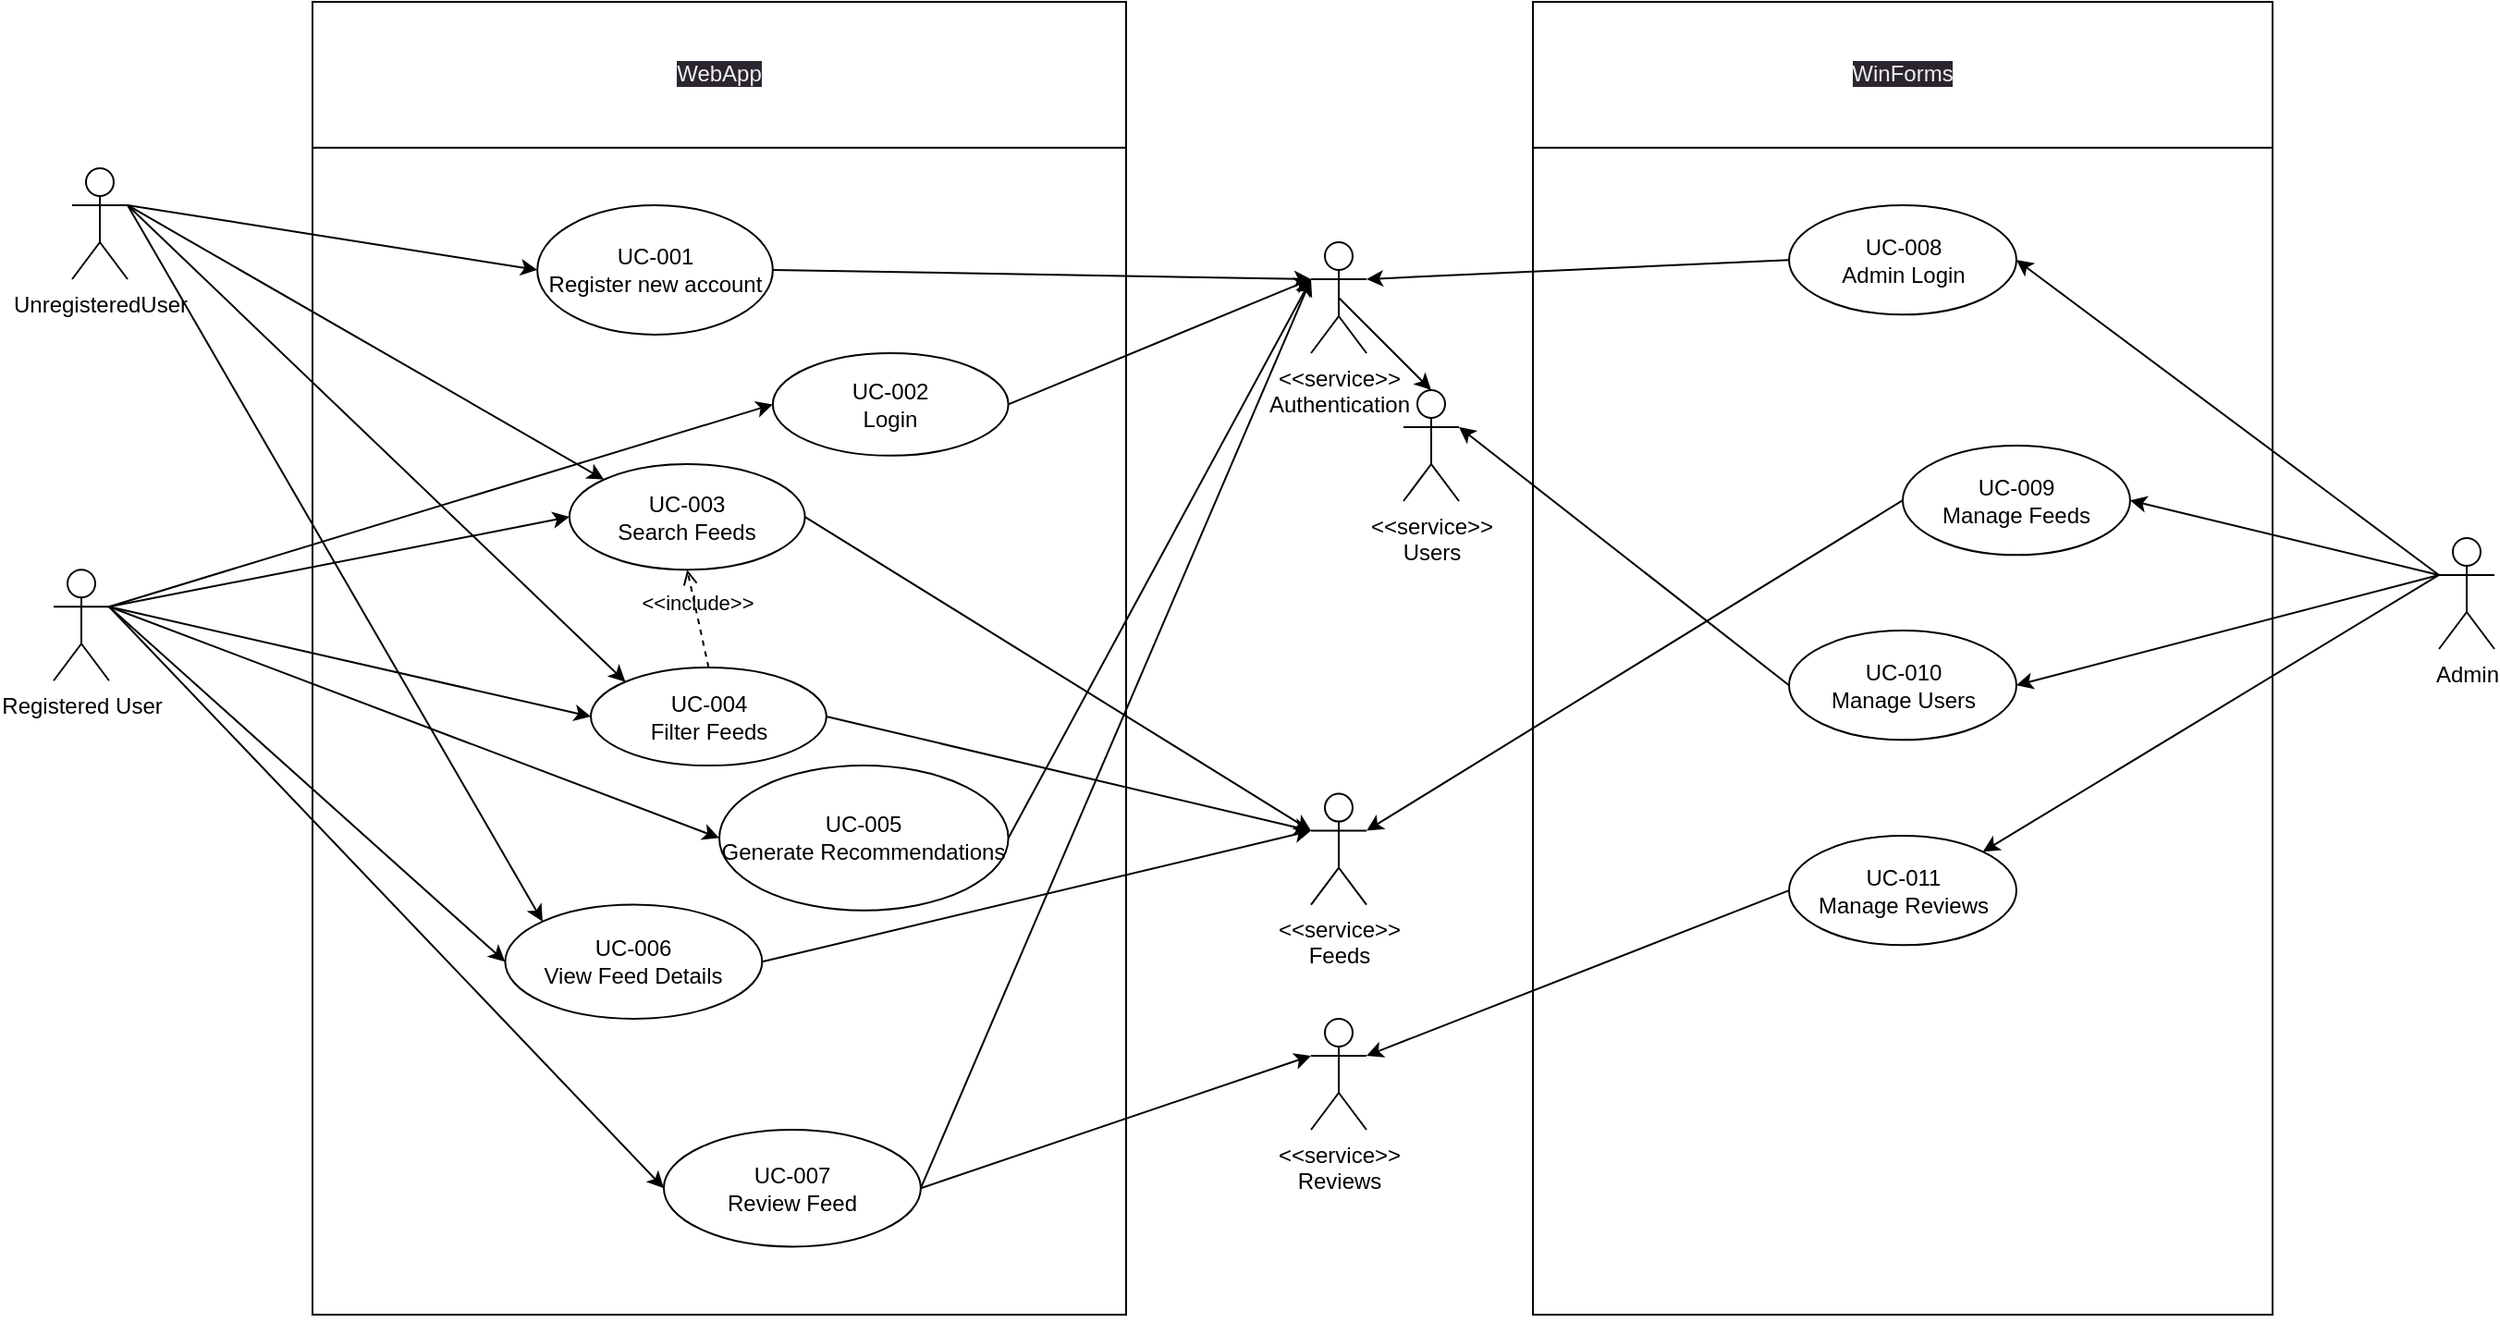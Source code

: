 <mxfile>
    <diagram id="KIWzhIZNDbFlJILCga7g" name="Page-1">
        <mxGraphModel dx="2149" dy="974" grid="1" gridSize="10" guides="1" tooltips="1" connect="1" arrows="1" fold="1" page="1" pageScale="1" pageWidth="850" pageHeight="1100" math="0" shadow="0">
            <root>
                <mxCell id="0"/>
                <mxCell id="1" parent="0"/>
                <mxCell id="22" value="" style="group" vertex="1" connectable="0" parent="1">
                    <mxGeometry x="190" y="50" width="440" height="710" as="geometry"/>
                </mxCell>
                <mxCell id="23" value="" style="whiteSpace=wrap;html=1;fillColor=none;movable=1;resizable=1;rotatable=1;deletable=1;editable=1;connectable=1;" vertex="1" parent="22">
                    <mxGeometry y="-10" width="440.0" height="710.0" as="geometry"/>
                </mxCell>
                <mxCell id="24" value="&lt;span style=&quot;color: rgb(240, 240, 240); font-family: Helvetica; font-size: 12px; font-style: normal; font-variant-ligatures: normal; font-variant-caps: normal; font-weight: 400; letter-spacing: normal; orphans: 2; text-align: center; text-indent: 0px; text-transform: none; widows: 2; word-spacing: 0px; -webkit-text-stroke-width: 0px; background-color: rgb(42, 37, 47); text-decoration-thickness: initial; text-decoration-style: initial; text-decoration-color: initial; float: none; display: inline !important;&quot;&gt;WebApp&lt;/span&gt;" style="whiteSpace=wrap;html=1;fillColor=none;" vertex="1" parent="22">
                    <mxGeometry y="-10" width="440.0" height="78.889" as="geometry"/>
                </mxCell>
                <mxCell id="8" value="UC-001&lt;br&gt;Register new account" style="ellipse;whiteSpace=wrap;html=1;" vertex="1" parent="22">
                    <mxGeometry x="121.579" y="100" width="127.368" height="70" as="geometry"/>
                </mxCell>
                <mxCell id="35" value="UC-005&lt;br&gt;Generate Recommendations" style="ellipse;whiteSpace=wrap;html=1;" vertex="1" parent="22">
                    <mxGeometry x="219.999" y="403.05" width="156.316" height="78.31" as="geometry"/>
                </mxCell>
                <mxCell id="36" value="UC-006&lt;br&gt;View Feed Details" style="ellipse;whiteSpace=wrap;html=1;" vertex="1" parent="22">
                    <mxGeometry x="104.211" y="478.31" width="138.947" height="61.69" as="geometry"/>
                </mxCell>
                <mxCell id="37" value="UC-007&lt;br&gt;Review Feed" style="ellipse;whiteSpace=wrap;html=1;" vertex="1" parent="22">
                    <mxGeometry x="189.996" y="600" width="138.947" height="63.22" as="geometry"/>
                </mxCell>
                <mxCell id="40" value="UC-002&lt;br&gt;Login" style="ellipse;whiteSpace=wrap;html=1;" vertex="1" parent="22">
                    <mxGeometry x="248.947" y="180" width="127.368" height="55.42" as="geometry"/>
                </mxCell>
                <mxCell id="41" value="UC-003&lt;br&gt;Search Feeds" style="ellipse;whiteSpace=wrap;html=1;" vertex="1" parent="22">
                    <mxGeometry x="138.947" y="240" width="127.368" height="57.12" as="geometry"/>
                </mxCell>
                <mxCell id="42" value="UC-004&lt;br&gt;Filter Feeds" style="ellipse;whiteSpace=wrap;html=1;" vertex="1" parent="22">
                    <mxGeometry x="150.526" y="350" width="127.368" height="53.05" as="geometry"/>
                </mxCell>
                <mxCell id="54" value="&amp;lt;&amp;lt;include&amp;gt;&amp;gt;" style="html=1;verticalAlign=bottom;labelBackgroundColor=none;endArrow=open;endFill=0;dashed=1;exitX=0.5;exitY=0;exitDx=0;exitDy=0;entryX=0.5;entryY=1;entryDx=0;entryDy=0;" edge="1" parent="22" source="42" target="41">
                    <mxGeometry width="160" relative="1" as="geometry">
                        <mxPoint x="416.842" y="350" as="sourcePoint"/>
                        <mxPoint x="602.105" y="350" as="targetPoint"/>
                    </mxGeometry>
                </mxCell>
                <mxCell id="21" value="" style="group" vertex="1" connectable="0" parent="1">
                    <mxGeometry x="850" y="40" width="400" height="710" as="geometry"/>
                </mxCell>
                <mxCell id="12" value="" style="whiteSpace=wrap;html=1;fillColor=none;movable=1;resizable=1;rotatable=1;deletable=1;editable=1;connectable=1;" vertex="1" parent="21">
                    <mxGeometry width="400.0" height="710" as="geometry"/>
                </mxCell>
                <mxCell id="15" value="&lt;span style=&quot;color: rgb(240, 240, 240); font-family: Helvetica; font-size: 12px; font-style: normal; font-variant-ligatures: normal; font-variant-caps: normal; font-weight: 400; letter-spacing: normal; orphans: 2; text-align: center; text-indent: 0px; text-transform: none; widows: 2; word-spacing: 0px; -webkit-text-stroke-width: 0px; background-color: rgb(42, 37, 47); text-decoration-thickness: initial; text-decoration-style: initial; text-decoration-color: initial; float: none; display: inline !important;&quot;&gt;WinForms&lt;/span&gt;" style="whiteSpace=wrap;html=1;fillColor=none;" vertex="1" parent="21">
                    <mxGeometry width="400.0" height="78.889" as="geometry"/>
                </mxCell>
                <mxCell id="67" value="UC-008&lt;br&gt;Admin Login" style="ellipse;whiteSpace=wrap;html=1;" vertex="1" parent="21">
                    <mxGeometry x="138.51" y="110.001" width="122.97" height="59.167" as="geometry"/>
                </mxCell>
                <mxCell id="72" value="UC-009&lt;br&gt;Manage Feeds" style="ellipse;whiteSpace=wrap;html=1;" vertex="1" parent="21">
                    <mxGeometry x="200" y="240.002" width="122.97" height="59.167" as="geometry"/>
                </mxCell>
                <mxCell id="73" value="UC-010&lt;br&gt;Manage Users" style="ellipse;whiteSpace=wrap;html=1;" vertex="1" parent="21">
                    <mxGeometry x="138.51" y="340.001" width="122.97" height="59.167" as="geometry"/>
                </mxCell>
                <mxCell id="74" value="UC-011&lt;br&gt;Manage Reviews" style="ellipse;whiteSpace=wrap;html=1;" vertex="1" parent="21">
                    <mxGeometry x="138.51" y="451.001" width="122.97" height="59.167" as="geometry"/>
                </mxCell>
                <mxCell id="75" style="edgeStyle=none;html=1;exitX=0;exitY=0.333;exitDx=0;exitDy=0;exitPerimeter=0;entryX=1;entryY=0.5;entryDx=0;entryDy=0;" edge="1" parent="1" source="7" target="67">
                    <mxGeometry relative="1" as="geometry"/>
                </mxCell>
                <mxCell id="77" style="edgeStyle=none;html=1;exitX=0;exitY=0.333;exitDx=0;exitDy=0;exitPerimeter=0;entryX=1;entryY=0.5;entryDx=0;entryDy=0;" edge="1" parent="1" source="7" target="72">
                    <mxGeometry relative="1" as="geometry"/>
                </mxCell>
                <mxCell id="78" style="edgeStyle=none;html=1;exitX=0;exitY=0.333;exitDx=0;exitDy=0;exitPerimeter=0;entryX=1;entryY=0.5;entryDx=0;entryDy=0;" edge="1" parent="1" source="7" target="73">
                    <mxGeometry relative="1" as="geometry"/>
                </mxCell>
                <mxCell id="79" style="edgeStyle=none;html=1;exitX=0;exitY=0.333;exitDx=0;exitDy=0;exitPerimeter=0;entryX=1;entryY=0;entryDx=0;entryDy=0;" edge="1" parent="1" source="7" target="74">
                    <mxGeometry relative="1" as="geometry"/>
                </mxCell>
                <mxCell id="7" value="Admin" style="shape=umlActor;verticalLabelPosition=bottom;verticalAlign=top;html=1;" vertex="1" parent="1">
                    <mxGeometry x="1340" y="330" width="30" height="60" as="geometry"/>
                </mxCell>
                <mxCell id="44" style="edgeStyle=none;html=1;exitX=1;exitY=0.333;exitDx=0;exitDy=0;exitPerimeter=0;entryX=0;entryY=0.5;entryDx=0;entryDy=0;" edge="1" parent="1" source="25" target="8">
                    <mxGeometry relative="1" as="geometry"/>
                </mxCell>
                <mxCell id="45" style="edgeStyle=none;html=1;exitX=1;exitY=0.333;exitDx=0;exitDy=0;exitPerimeter=0;entryX=0;entryY=0;entryDx=0;entryDy=0;" edge="1" parent="1" source="25" target="41">
                    <mxGeometry relative="1" as="geometry"/>
                </mxCell>
                <mxCell id="46" style="edgeStyle=none;html=1;exitX=1;exitY=0.333;exitDx=0;exitDy=0;exitPerimeter=0;entryX=0;entryY=0;entryDx=0;entryDy=0;" edge="1" parent="1" source="25" target="42">
                    <mxGeometry relative="1" as="geometry"/>
                </mxCell>
                <mxCell id="47" style="edgeStyle=none;html=1;exitX=1;exitY=0.333;exitDx=0;exitDy=0;exitPerimeter=0;entryX=0;entryY=0;entryDx=0;entryDy=0;" edge="1" parent="1" source="25" target="36">
                    <mxGeometry relative="1" as="geometry"/>
                </mxCell>
                <mxCell id="25" value="UnregisteredUser" style="shape=umlActor;verticalLabelPosition=bottom;verticalAlign=top;html=1;" vertex="1" parent="1">
                    <mxGeometry x="60" y="130" width="30" height="60" as="geometry"/>
                </mxCell>
                <mxCell id="48" style="edgeStyle=none;html=1;exitX=1;exitY=0.333;exitDx=0;exitDy=0;exitPerimeter=0;entryX=0;entryY=0.5;entryDx=0;entryDy=0;" edge="1" parent="1" source="26" target="40">
                    <mxGeometry relative="1" as="geometry"/>
                </mxCell>
                <mxCell id="49" style="edgeStyle=none;html=1;exitX=1;exitY=0.333;exitDx=0;exitDy=0;exitPerimeter=0;entryX=0;entryY=0.5;entryDx=0;entryDy=0;" edge="1" parent="1" source="26" target="35">
                    <mxGeometry relative="1" as="geometry"/>
                </mxCell>
                <mxCell id="50" style="edgeStyle=none;html=1;exitX=1;exitY=0.333;exitDx=0;exitDy=0;exitPerimeter=0;entryX=0;entryY=0.5;entryDx=0;entryDy=0;" edge="1" parent="1" source="26" target="41">
                    <mxGeometry relative="1" as="geometry"/>
                </mxCell>
                <mxCell id="51" style="edgeStyle=none;html=1;exitX=1;exitY=0.333;exitDx=0;exitDy=0;exitPerimeter=0;entryX=0;entryY=0.5;entryDx=0;entryDy=0;" edge="1" parent="1" source="26" target="42">
                    <mxGeometry relative="1" as="geometry"/>
                </mxCell>
                <mxCell id="52" style="edgeStyle=none;html=1;exitX=1;exitY=0.333;exitDx=0;exitDy=0;exitPerimeter=0;entryX=0;entryY=0.5;entryDx=0;entryDy=0;" edge="1" parent="1" source="26" target="36">
                    <mxGeometry relative="1" as="geometry"/>
                </mxCell>
                <mxCell id="53" style="edgeStyle=none;html=1;exitX=1;exitY=0.333;exitDx=0;exitDy=0;exitPerimeter=0;entryX=0;entryY=0.5;entryDx=0;entryDy=0;" edge="1" parent="1" source="26" target="37">
                    <mxGeometry relative="1" as="geometry"/>
                </mxCell>
                <mxCell id="26" value="Registered User" style="shape=umlActor;verticalLabelPosition=bottom;verticalAlign=top;html=1;" vertex="1" parent="1">
                    <mxGeometry x="50" y="347.12" width="30" height="60" as="geometry"/>
                </mxCell>
                <mxCell id="83" style="edgeStyle=none;html=1;exitX=0.5;exitY=0.5;exitDx=0;exitDy=0;exitPerimeter=0;entryX=0.5;entryY=0;entryDx=0;entryDy=0;entryPerimeter=0;" edge="1" parent="1" source="56" target="82">
                    <mxGeometry relative="1" as="geometry"/>
                </mxCell>
                <mxCell id="56" value="&amp;lt;&amp;lt;service&amp;gt;&amp;gt;&lt;br&gt;Authentication" style="shape=umlActor;verticalLabelPosition=bottom;verticalAlign=top;html=1;" vertex="1" parent="1">
                    <mxGeometry x="730" y="170" width="30" height="60" as="geometry"/>
                </mxCell>
                <mxCell id="57" value="" style="edgeStyle=none;orthogonalLoop=1;jettySize=auto;html=1;entryX=0;entryY=0.333;entryDx=0;entryDy=0;entryPerimeter=0;exitX=1;exitY=0.5;exitDx=0;exitDy=0;" edge="1" parent="1" source="8" target="56">
                    <mxGeometry width="80" relative="1" as="geometry">
                        <mxPoint x="780" y="340" as="sourcePoint"/>
                        <mxPoint x="860" y="340" as="targetPoint"/>
                        <Array as="points"/>
                    </mxGeometry>
                </mxCell>
                <mxCell id="58" style="edgeStyle=none;html=1;exitX=1;exitY=0.5;exitDx=0;exitDy=0;entryX=0;entryY=0.333;entryDx=0;entryDy=0;entryPerimeter=0;" edge="1" parent="1" source="40" target="56">
                    <mxGeometry relative="1" as="geometry"/>
                </mxCell>
                <mxCell id="59" style="edgeStyle=none;html=1;exitX=1;exitY=0.5;exitDx=0;exitDy=0;entryX=0;entryY=0.333;entryDx=0;entryDy=0;entryPerimeter=0;" edge="1" parent="1" source="35" target="56">
                    <mxGeometry relative="1" as="geometry"/>
                </mxCell>
                <mxCell id="60" value="&amp;lt;&amp;lt;service&amp;gt;&amp;gt;&lt;br&gt;Feeds" style="shape=umlActor;verticalLabelPosition=bottom;verticalAlign=top;html=1;" vertex="1" parent="1">
                    <mxGeometry x="730" y="468.31" width="30" height="60" as="geometry"/>
                </mxCell>
                <mxCell id="63" style="edgeStyle=none;html=1;exitX=1;exitY=0.5;exitDx=0;exitDy=0;entryX=0;entryY=0.333;entryDx=0;entryDy=0;entryPerimeter=0;" edge="1" parent="1" source="41" target="60">
                    <mxGeometry relative="1" as="geometry"/>
                </mxCell>
                <mxCell id="64" style="edgeStyle=none;html=1;exitX=1;exitY=0.5;exitDx=0;exitDy=0;entryX=0;entryY=0.333;entryDx=0;entryDy=0;entryPerimeter=0;" edge="1" parent="1" source="42" target="60">
                    <mxGeometry relative="1" as="geometry">
                        <mxPoint x="720" y="300" as="targetPoint"/>
                    </mxGeometry>
                </mxCell>
                <mxCell id="65" style="edgeStyle=none;html=1;exitX=1;exitY=0.5;exitDx=0;exitDy=0;entryX=0;entryY=0.333;entryDx=0;entryDy=0;entryPerimeter=0;" edge="1" parent="1" source="36" target="60">
                    <mxGeometry relative="1" as="geometry"/>
                </mxCell>
                <mxCell id="66" style="edgeStyle=none;html=1;exitX=1;exitY=0.5;exitDx=0;exitDy=0;entryX=0;entryY=0.333;entryDx=0;entryDy=0;entryPerimeter=0;" edge="1" parent="1" source="37" target="56">
                    <mxGeometry relative="1" as="geometry"/>
                </mxCell>
                <mxCell id="76" style="edgeStyle=none;html=1;exitX=0;exitY=0.5;exitDx=0;exitDy=0;entryX=1;entryY=0.333;entryDx=0;entryDy=0;entryPerimeter=0;" edge="1" parent="1" source="67" target="56">
                    <mxGeometry relative="1" as="geometry"/>
                </mxCell>
                <mxCell id="80" style="edgeStyle=none;html=1;exitX=0;exitY=0.5;exitDx=0;exitDy=0;entryX=1;entryY=0.333;entryDx=0;entryDy=0;entryPerimeter=0;" edge="1" parent="1" source="72" target="60">
                    <mxGeometry relative="1" as="geometry"/>
                </mxCell>
                <mxCell id="81" value="&amp;lt;&amp;lt;service&amp;gt;&amp;gt;&lt;br&gt;Reviews" style="shape=umlActor;verticalLabelPosition=bottom;verticalAlign=top;html=1;" vertex="1" parent="1">
                    <mxGeometry x="730" y="590" width="30" height="60" as="geometry"/>
                </mxCell>
                <mxCell id="82" value="&amp;lt;&amp;lt;service&amp;gt;&amp;gt;&lt;br&gt;Users" style="shape=umlActor;verticalLabelPosition=bottom;verticalAlign=top;html=1;" vertex="1" parent="1">
                    <mxGeometry x="780" y="250" width="30" height="60" as="geometry"/>
                </mxCell>
                <mxCell id="84" style="edgeStyle=none;html=1;exitX=1;exitY=0.5;exitDx=0;exitDy=0;entryX=0;entryY=0.333;entryDx=0;entryDy=0;entryPerimeter=0;" edge="1" parent="1" source="37" target="81">
                    <mxGeometry relative="1" as="geometry"/>
                </mxCell>
                <mxCell id="85" style="edgeStyle=none;html=1;exitX=0;exitY=0.5;exitDx=0;exitDy=0;entryX=1;entryY=0.333;entryDx=0;entryDy=0;entryPerimeter=0;" edge="1" parent="1" source="74" target="81">
                    <mxGeometry relative="1" as="geometry"/>
                </mxCell>
                <mxCell id="86" style="edgeStyle=none;html=1;exitX=0;exitY=0.5;exitDx=0;exitDy=0;entryX=1;entryY=0.333;entryDx=0;entryDy=0;entryPerimeter=0;" edge="1" parent="1" source="73" target="82">
                    <mxGeometry relative="1" as="geometry"/>
                </mxCell>
            </root>
        </mxGraphModel>
    </diagram>
</mxfile>